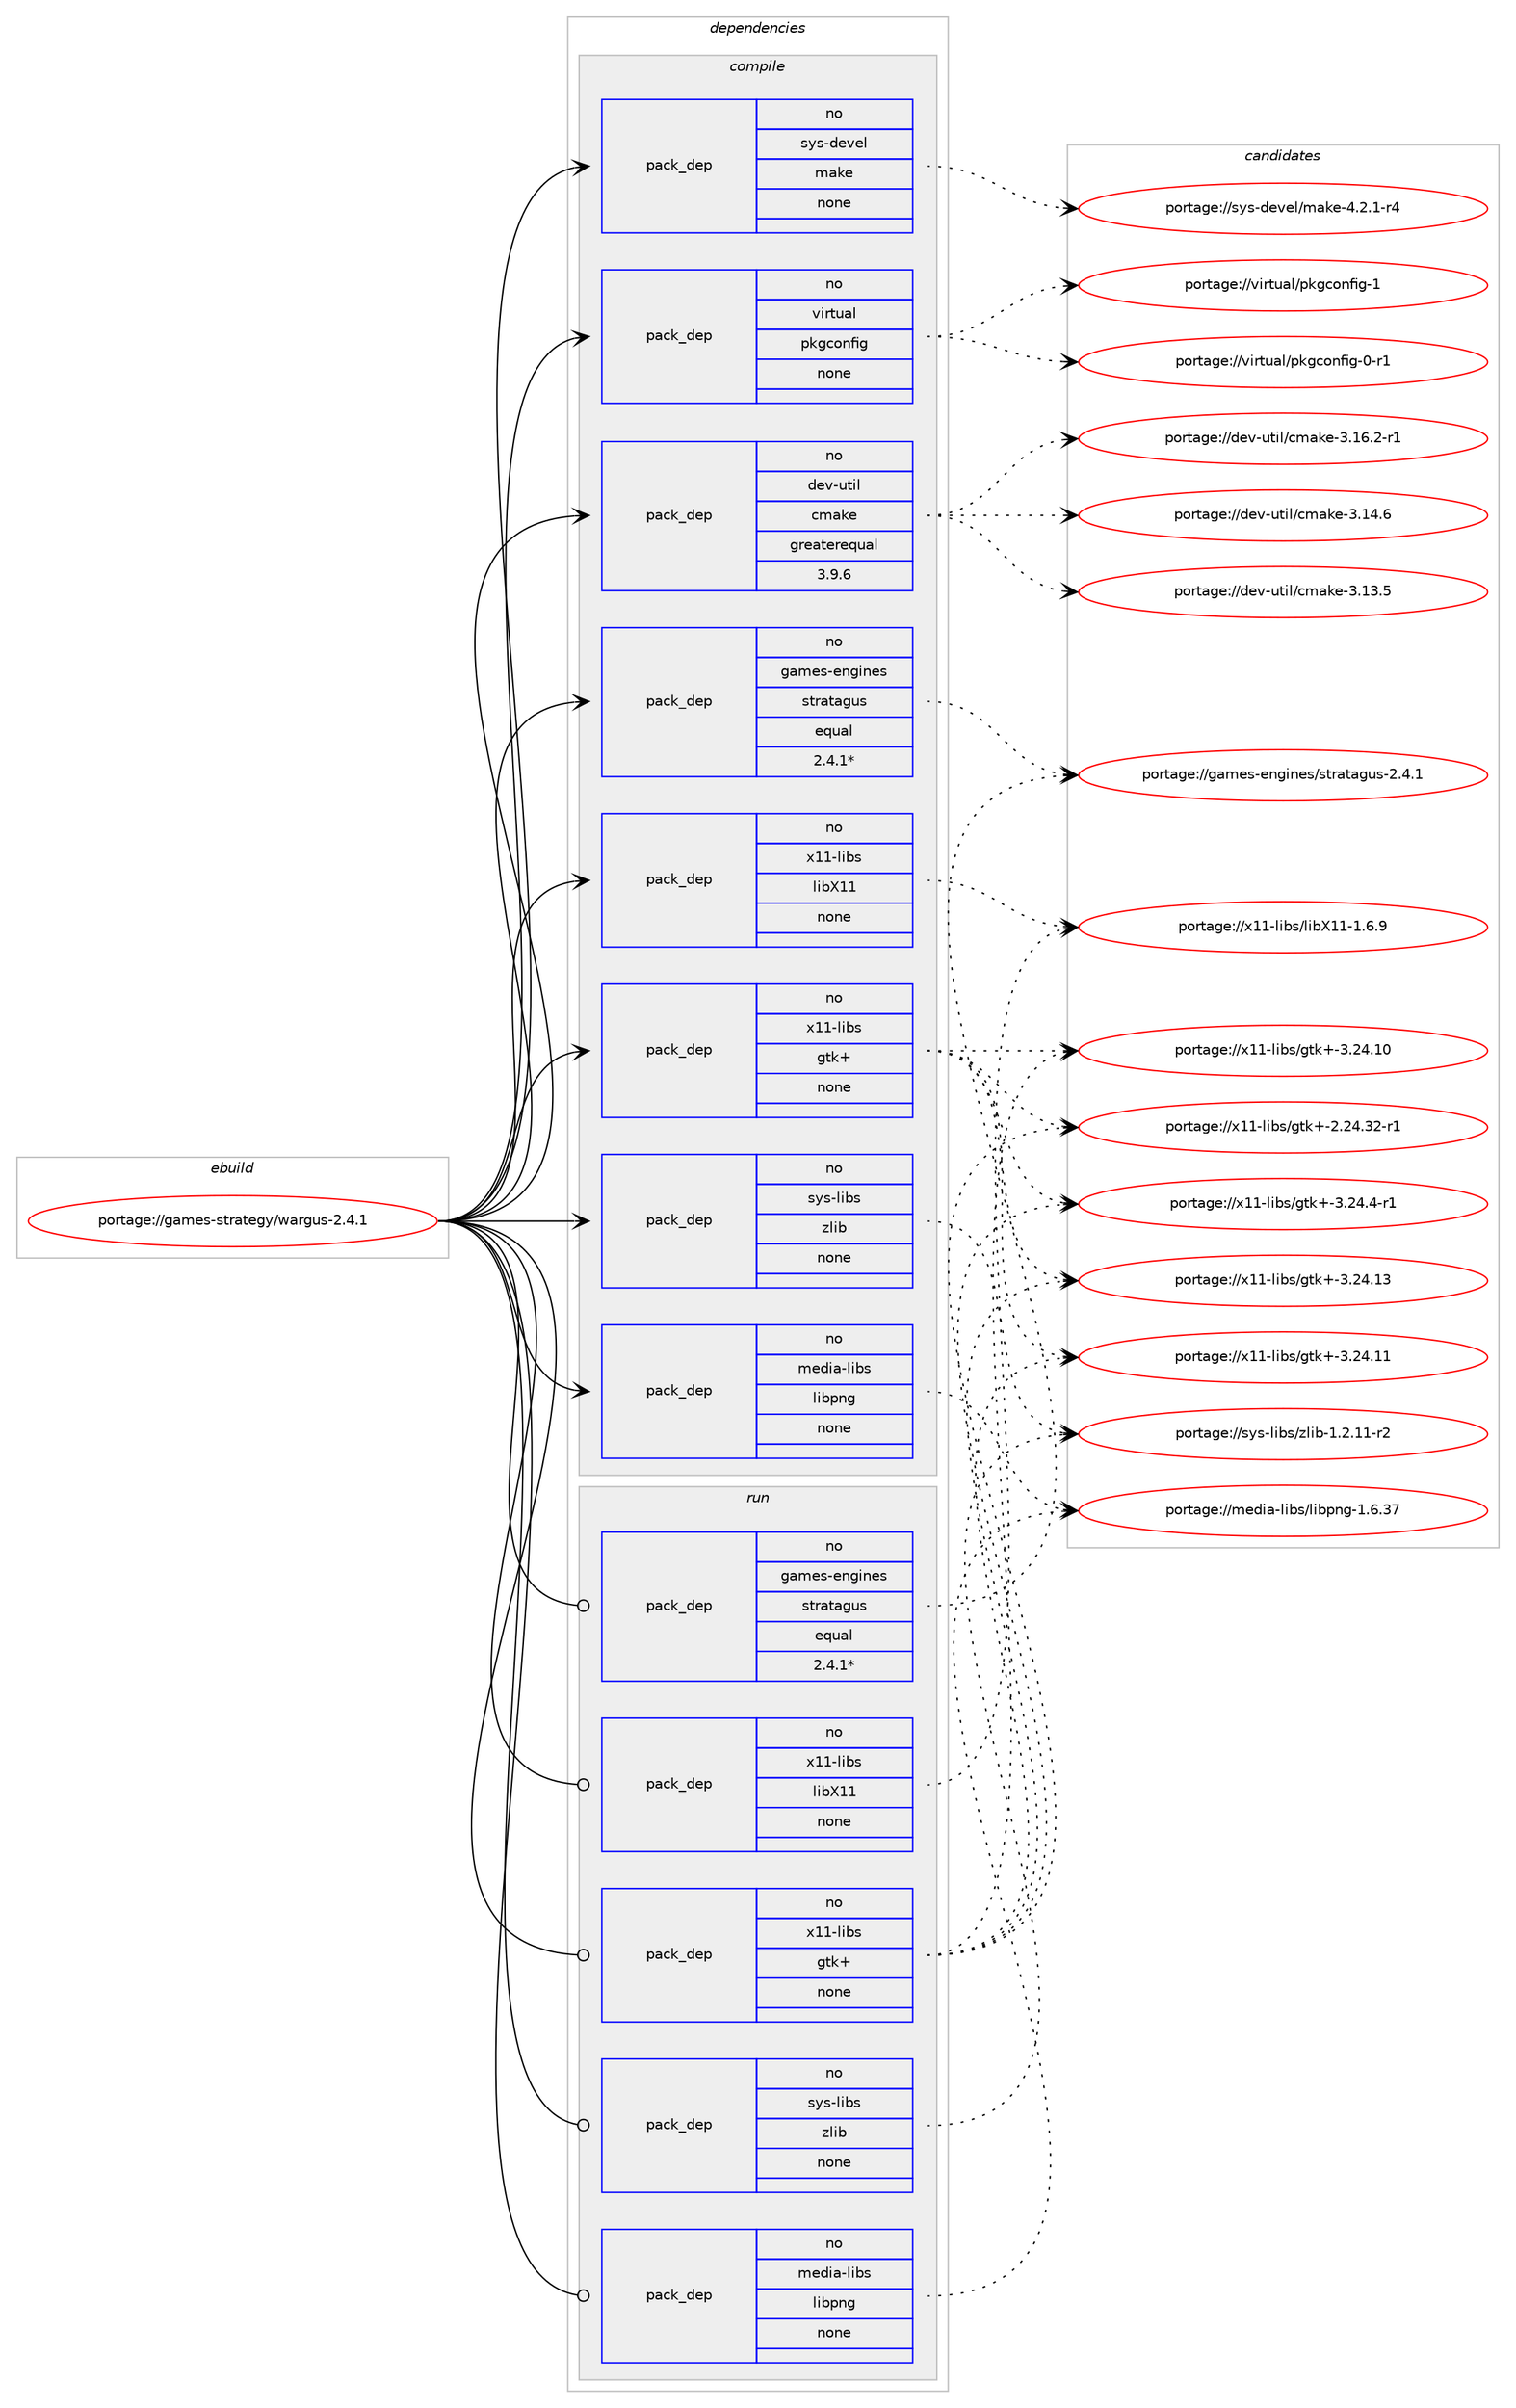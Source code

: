 digraph prolog {

# *************
# Graph options
# *************

newrank=true;
concentrate=true;
compound=true;
graph [rankdir=LR,fontname=Helvetica,fontsize=10,ranksep=1.5];#, ranksep=2.5, nodesep=0.2];
edge  [arrowhead=vee];
node  [fontname=Helvetica,fontsize=10];

# **********
# The ebuild
# **********

subgraph cluster_leftcol {
color=gray;
rank=same;
label=<<i>ebuild</i>>;
id [label="portage://games-strategy/wargus-2.4.1", color=red, width=4, href="../games-strategy/wargus-2.4.1.svg"];
}

# ****************
# The dependencies
# ****************

subgraph cluster_midcol {
color=gray;
label=<<i>dependencies</i>>;
subgraph cluster_compile {
fillcolor="#eeeeee";
style=filled;
label=<<i>compile</i>>;
subgraph pack217332 {
dependency280151 [label=<<TABLE BORDER="0" CELLBORDER="1" CELLSPACING="0" CELLPADDING="4" WIDTH="220"><TR><TD ROWSPAN="6" CELLPADDING="30">pack_dep</TD></TR><TR><TD WIDTH="110">no</TD></TR><TR><TD>dev-util</TD></TR><TR><TD>cmake</TD></TR><TR><TD>greaterequal</TD></TR><TR><TD>3.9.6</TD></TR></TABLE>>, shape=none, color=blue];
}
id:e -> dependency280151:w [weight=20,style="solid",arrowhead="vee"];
subgraph pack217333 {
dependency280152 [label=<<TABLE BORDER="0" CELLBORDER="1" CELLSPACING="0" CELLPADDING="4" WIDTH="220"><TR><TD ROWSPAN="6" CELLPADDING="30">pack_dep</TD></TR><TR><TD WIDTH="110">no</TD></TR><TR><TD>games-engines</TD></TR><TR><TD>stratagus</TD></TR><TR><TD>equal</TD></TR><TR><TD>2.4.1*</TD></TR></TABLE>>, shape=none, color=blue];
}
id:e -> dependency280152:w [weight=20,style="solid",arrowhead="vee"];
subgraph pack217334 {
dependency280153 [label=<<TABLE BORDER="0" CELLBORDER="1" CELLSPACING="0" CELLPADDING="4" WIDTH="220"><TR><TD ROWSPAN="6" CELLPADDING="30">pack_dep</TD></TR><TR><TD WIDTH="110">no</TD></TR><TR><TD>media-libs</TD></TR><TR><TD>libpng</TD></TR><TR><TD>none</TD></TR><TR><TD></TD></TR></TABLE>>, shape=none, color=blue];
}
id:e -> dependency280153:w [weight=20,style="solid",arrowhead="vee"];
subgraph pack217335 {
dependency280154 [label=<<TABLE BORDER="0" CELLBORDER="1" CELLSPACING="0" CELLPADDING="4" WIDTH="220"><TR><TD ROWSPAN="6" CELLPADDING="30">pack_dep</TD></TR><TR><TD WIDTH="110">no</TD></TR><TR><TD>sys-devel</TD></TR><TR><TD>make</TD></TR><TR><TD>none</TD></TR><TR><TD></TD></TR></TABLE>>, shape=none, color=blue];
}
id:e -> dependency280154:w [weight=20,style="solid",arrowhead="vee"];
subgraph pack217336 {
dependency280155 [label=<<TABLE BORDER="0" CELLBORDER="1" CELLSPACING="0" CELLPADDING="4" WIDTH="220"><TR><TD ROWSPAN="6" CELLPADDING="30">pack_dep</TD></TR><TR><TD WIDTH="110">no</TD></TR><TR><TD>sys-libs</TD></TR><TR><TD>zlib</TD></TR><TR><TD>none</TD></TR><TR><TD></TD></TR></TABLE>>, shape=none, color=blue];
}
id:e -> dependency280155:w [weight=20,style="solid",arrowhead="vee"];
subgraph pack217337 {
dependency280156 [label=<<TABLE BORDER="0" CELLBORDER="1" CELLSPACING="0" CELLPADDING="4" WIDTH="220"><TR><TD ROWSPAN="6" CELLPADDING="30">pack_dep</TD></TR><TR><TD WIDTH="110">no</TD></TR><TR><TD>virtual</TD></TR><TR><TD>pkgconfig</TD></TR><TR><TD>none</TD></TR><TR><TD></TD></TR></TABLE>>, shape=none, color=blue];
}
id:e -> dependency280156:w [weight=20,style="solid",arrowhead="vee"];
subgraph pack217338 {
dependency280157 [label=<<TABLE BORDER="0" CELLBORDER="1" CELLSPACING="0" CELLPADDING="4" WIDTH="220"><TR><TD ROWSPAN="6" CELLPADDING="30">pack_dep</TD></TR><TR><TD WIDTH="110">no</TD></TR><TR><TD>x11-libs</TD></TR><TR><TD>gtk+</TD></TR><TR><TD>none</TD></TR><TR><TD></TD></TR></TABLE>>, shape=none, color=blue];
}
id:e -> dependency280157:w [weight=20,style="solid",arrowhead="vee"];
subgraph pack217339 {
dependency280158 [label=<<TABLE BORDER="0" CELLBORDER="1" CELLSPACING="0" CELLPADDING="4" WIDTH="220"><TR><TD ROWSPAN="6" CELLPADDING="30">pack_dep</TD></TR><TR><TD WIDTH="110">no</TD></TR><TR><TD>x11-libs</TD></TR><TR><TD>libX11</TD></TR><TR><TD>none</TD></TR><TR><TD></TD></TR></TABLE>>, shape=none, color=blue];
}
id:e -> dependency280158:w [weight=20,style="solid",arrowhead="vee"];
}
subgraph cluster_compileandrun {
fillcolor="#eeeeee";
style=filled;
label=<<i>compile and run</i>>;
}
subgraph cluster_run {
fillcolor="#eeeeee";
style=filled;
label=<<i>run</i>>;
subgraph pack217340 {
dependency280159 [label=<<TABLE BORDER="0" CELLBORDER="1" CELLSPACING="0" CELLPADDING="4" WIDTH="220"><TR><TD ROWSPAN="6" CELLPADDING="30">pack_dep</TD></TR><TR><TD WIDTH="110">no</TD></TR><TR><TD>games-engines</TD></TR><TR><TD>stratagus</TD></TR><TR><TD>equal</TD></TR><TR><TD>2.4.1*</TD></TR></TABLE>>, shape=none, color=blue];
}
id:e -> dependency280159:w [weight=20,style="solid",arrowhead="odot"];
subgraph pack217341 {
dependency280160 [label=<<TABLE BORDER="0" CELLBORDER="1" CELLSPACING="0" CELLPADDING="4" WIDTH="220"><TR><TD ROWSPAN="6" CELLPADDING="30">pack_dep</TD></TR><TR><TD WIDTH="110">no</TD></TR><TR><TD>media-libs</TD></TR><TR><TD>libpng</TD></TR><TR><TD>none</TD></TR><TR><TD></TD></TR></TABLE>>, shape=none, color=blue];
}
id:e -> dependency280160:w [weight=20,style="solid",arrowhead="odot"];
subgraph pack217342 {
dependency280161 [label=<<TABLE BORDER="0" CELLBORDER="1" CELLSPACING="0" CELLPADDING="4" WIDTH="220"><TR><TD ROWSPAN="6" CELLPADDING="30">pack_dep</TD></TR><TR><TD WIDTH="110">no</TD></TR><TR><TD>sys-libs</TD></TR><TR><TD>zlib</TD></TR><TR><TD>none</TD></TR><TR><TD></TD></TR></TABLE>>, shape=none, color=blue];
}
id:e -> dependency280161:w [weight=20,style="solid",arrowhead="odot"];
subgraph pack217343 {
dependency280162 [label=<<TABLE BORDER="0" CELLBORDER="1" CELLSPACING="0" CELLPADDING="4" WIDTH="220"><TR><TD ROWSPAN="6" CELLPADDING="30">pack_dep</TD></TR><TR><TD WIDTH="110">no</TD></TR><TR><TD>x11-libs</TD></TR><TR><TD>gtk+</TD></TR><TR><TD>none</TD></TR><TR><TD></TD></TR></TABLE>>, shape=none, color=blue];
}
id:e -> dependency280162:w [weight=20,style="solid",arrowhead="odot"];
subgraph pack217344 {
dependency280163 [label=<<TABLE BORDER="0" CELLBORDER="1" CELLSPACING="0" CELLPADDING="4" WIDTH="220"><TR><TD ROWSPAN="6" CELLPADDING="30">pack_dep</TD></TR><TR><TD WIDTH="110">no</TD></TR><TR><TD>x11-libs</TD></TR><TR><TD>libX11</TD></TR><TR><TD>none</TD></TR><TR><TD></TD></TR></TABLE>>, shape=none, color=blue];
}
id:e -> dependency280163:w [weight=20,style="solid",arrowhead="odot"];
}
}

# **************
# The candidates
# **************

subgraph cluster_choices {
rank=same;
color=gray;
label=<<i>candidates</i>>;

subgraph choice217332 {
color=black;
nodesep=1;
choice10010111845117116105108479910997107101455146495446504511449 [label="portage://dev-util/cmake-3.16.2-r1", color=red, width=4,href="../dev-util/cmake-3.16.2-r1.svg"];
choice1001011184511711610510847991099710710145514649524654 [label="portage://dev-util/cmake-3.14.6", color=red, width=4,href="../dev-util/cmake-3.14.6.svg"];
choice1001011184511711610510847991099710710145514649514653 [label="portage://dev-util/cmake-3.13.5", color=red, width=4,href="../dev-util/cmake-3.13.5.svg"];
dependency280151:e -> choice10010111845117116105108479910997107101455146495446504511449:w [style=dotted,weight="100"];
dependency280151:e -> choice1001011184511711610510847991099710710145514649524654:w [style=dotted,weight="100"];
dependency280151:e -> choice1001011184511711610510847991099710710145514649514653:w [style=dotted,weight="100"];
}
subgraph choice217333 {
color=black;
nodesep=1;
choice1039710910111545101110103105110101115471151161149711697103117115455046524649 [label="portage://games-engines/stratagus-2.4.1", color=red, width=4,href="../games-engines/stratagus-2.4.1.svg"];
dependency280152:e -> choice1039710910111545101110103105110101115471151161149711697103117115455046524649:w [style=dotted,weight="100"];
}
subgraph choice217334 {
color=black;
nodesep=1;
choice109101100105974510810598115471081059811211010345494654465155 [label="portage://media-libs/libpng-1.6.37", color=red, width=4,href="../media-libs/libpng-1.6.37.svg"];
dependency280153:e -> choice109101100105974510810598115471081059811211010345494654465155:w [style=dotted,weight="100"];
}
subgraph choice217335 {
color=black;
nodesep=1;
choice1151211154510010111810110847109971071014552465046494511452 [label="portage://sys-devel/make-4.2.1-r4", color=red, width=4,href="../sys-devel/make-4.2.1-r4.svg"];
dependency280154:e -> choice1151211154510010111810110847109971071014552465046494511452:w [style=dotted,weight="100"];
}
subgraph choice217336 {
color=black;
nodesep=1;
choice11512111545108105981154712210810598454946504649494511450 [label="portage://sys-libs/zlib-1.2.11-r2", color=red, width=4,href="../sys-libs/zlib-1.2.11-r2.svg"];
dependency280155:e -> choice11512111545108105981154712210810598454946504649494511450:w [style=dotted,weight="100"];
}
subgraph choice217337 {
color=black;
nodesep=1;
choice1181051141161179710847112107103991111101021051034549 [label="portage://virtual/pkgconfig-1", color=red, width=4,href="../virtual/pkgconfig-1.svg"];
choice11810511411611797108471121071039911111010210510345484511449 [label="portage://virtual/pkgconfig-0-r1", color=red, width=4,href="../virtual/pkgconfig-0-r1.svg"];
dependency280156:e -> choice1181051141161179710847112107103991111101021051034549:w [style=dotted,weight="100"];
dependency280156:e -> choice11810511411611797108471121071039911111010210510345484511449:w [style=dotted,weight="100"];
}
subgraph choice217338 {
color=black;
nodesep=1;
choice120494945108105981154710311610743455146505246524511449 [label="portage://x11-libs/gtk+-3.24.4-r1", color=red, width=4,href="../x11-libs/gtk+-3.24.4-r1.svg"];
choice1204949451081059811547103116107434551465052464951 [label="portage://x11-libs/gtk+-3.24.13", color=red, width=4,href="../x11-libs/gtk+-3.24.13.svg"];
choice1204949451081059811547103116107434551465052464949 [label="portage://x11-libs/gtk+-3.24.11", color=red, width=4,href="../x11-libs/gtk+-3.24.11.svg"];
choice1204949451081059811547103116107434551465052464948 [label="portage://x11-libs/gtk+-3.24.10", color=red, width=4,href="../x11-libs/gtk+-3.24.10.svg"];
choice12049494510810598115471031161074345504650524651504511449 [label="portage://x11-libs/gtk+-2.24.32-r1", color=red, width=4,href="../x11-libs/gtk+-2.24.32-r1.svg"];
dependency280157:e -> choice120494945108105981154710311610743455146505246524511449:w [style=dotted,weight="100"];
dependency280157:e -> choice1204949451081059811547103116107434551465052464951:w [style=dotted,weight="100"];
dependency280157:e -> choice1204949451081059811547103116107434551465052464949:w [style=dotted,weight="100"];
dependency280157:e -> choice1204949451081059811547103116107434551465052464948:w [style=dotted,weight="100"];
dependency280157:e -> choice12049494510810598115471031161074345504650524651504511449:w [style=dotted,weight="100"];
}
subgraph choice217339 {
color=black;
nodesep=1;
choice120494945108105981154710810598884949454946544657 [label="portage://x11-libs/libX11-1.6.9", color=red, width=4,href="../x11-libs/libX11-1.6.9.svg"];
dependency280158:e -> choice120494945108105981154710810598884949454946544657:w [style=dotted,weight="100"];
}
subgraph choice217340 {
color=black;
nodesep=1;
choice1039710910111545101110103105110101115471151161149711697103117115455046524649 [label="portage://games-engines/stratagus-2.4.1", color=red, width=4,href="../games-engines/stratagus-2.4.1.svg"];
dependency280159:e -> choice1039710910111545101110103105110101115471151161149711697103117115455046524649:w [style=dotted,weight="100"];
}
subgraph choice217341 {
color=black;
nodesep=1;
choice109101100105974510810598115471081059811211010345494654465155 [label="portage://media-libs/libpng-1.6.37", color=red, width=4,href="../media-libs/libpng-1.6.37.svg"];
dependency280160:e -> choice109101100105974510810598115471081059811211010345494654465155:w [style=dotted,weight="100"];
}
subgraph choice217342 {
color=black;
nodesep=1;
choice11512111545108105981154712210810598454946504649494511450 [label="portage://sys-libs/zlib-1.2.11-r2", color=red, width=4,href="../sys-libs/zlib-1.2.11-r2.svg"];
dependency280161:e -> choice11512111545108105981154712210810598454946504649494511450:w [style=dotted,weight="100"];
}
subgraph choice217343 {
color=black;
nodesep=1;
choice120494945108105981154710311610743455146505246524511449 [label="portage://x11-libs/gtk+-3.24.4-r1", color=red, width=4,href="../x11-libs/gtk+-3.24.4-r1.svg"];
choice1204949451081059811547103116107434551465052464951 [label="portage://x11-libs/gtk+-3.24.13", color=red, width=4,href="../x11-libs/gtk+-3.24.13.svg"];
choice1204949451081059811547103116107434551465052464949 [label="portage://x11-libs/gtk+-3.24.11", color=red, width=4,href="../x11-libs/gtk+-3.24.11.svg"];
choice1204949451081059811547103116107434551465052464948 [label="portage://x11-libs/gtk+-3.24.10", color=red, width=4,href="../x11-libs/gtk+-3.24.10.svg"];
choice12049494510810598115471031161074345504650524651504511449 [label="portage://x11-libs/gtk+-2.24.32-r1", color=red, width=4,href="../x11-libs/gtk+-2.24.32-r1.svg"];
dependency280162:e -> choice120494945108105981154710311610743455146505246524511449:w [style=dotted,weight="100"];
dependency280162:e -> choice1204949451081059811547103116107434551465052464951:w [style=dotted,weight="100"];
dependency280162:e -> choice1204949451081059811547103116107434551465052464949:w [style=dotted,weight="100"];
dependency280162:e -> choice1204949451081059811547103116107434551465052464948:w [style=dotted,weight="100"];
dependency280162:e -> choice12049494510810598115471031161074345504650524651504511449:w [style=dotted,weight="100"];
}
subgraph choice217344 {
color=black;
nodesep=1;
choice120494945108105981154710810598884949454946544657 [label="portage://x11-libs/libX11-1.6.9", color=red, width=4,href="../x11-libs/libX11-1.6.9.svg"];
dependency280163:e -> choice120494945108105981154710810598884949454946544657:w [style=dotted,weight="100"];
}
}

}
